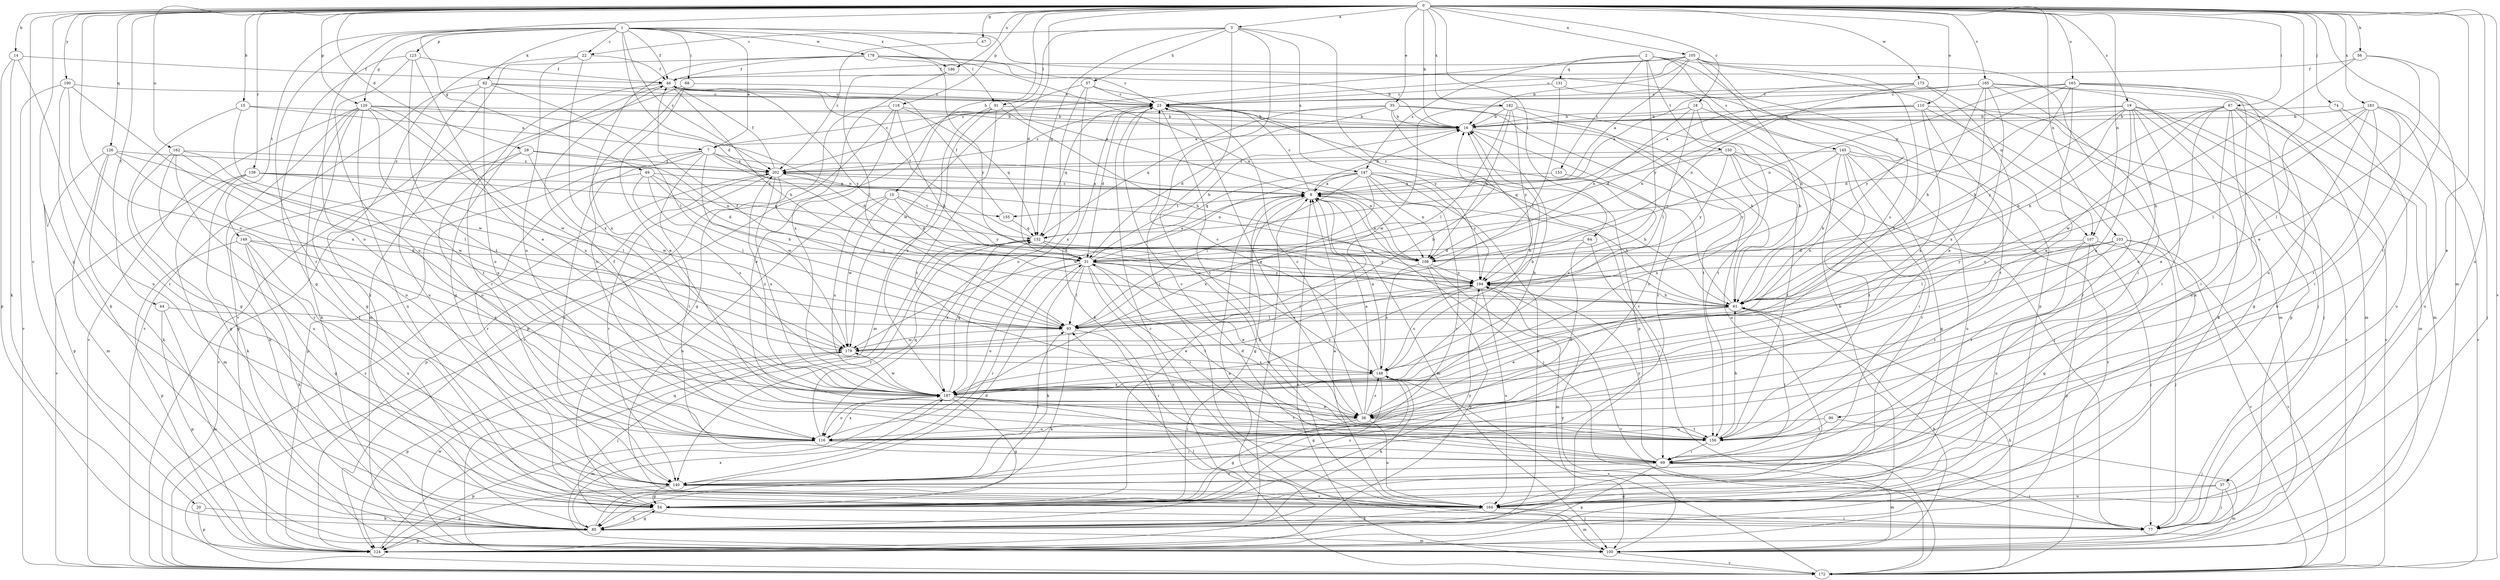 strict digraph  {
0;
1;
2;
3;
7;
8;
10;
14;
15;
16;
18;
19;
20;
22;
23;
28;
31;
35;
37;
38;
44;
46;
47;
49;
54;
56;
57;
61;
64;
67;
68;
69;
74;
77;
82;
85;
90;
91;
93;
100;
103;
105;
107;
108;
110;
116;
118;
120;
123;
124;
126;
131;
132;
139;
140;
145;
147;
148;
149;
150;
153;
155;
156;
162;
163;
164;
165;
172;
173;
178;
179;
182;
183;
186;
187;
190;
194;
202;
0 -> 3  [label=a];
0 -> 10  [label=b];
0 -> 14  [label=b];
0 -> 15  [label=b];
0 -> 16  [label=b];
0 -> 18  [label=c];
0 -> 19  [label=c];
0 -> 20  [label=c];
0 -> 28  [label=d];
0 -> 31  [label=d];
0 -> 35  [label=e];
0 -> 37  [label=e];
0 -> 44  [label=f];
0 -> 47  [label=g];
0 -> 49  [label=g];
0 -> 54  [label=g];
0 -> 56  [label=h];
0 -> 64  [label=i];
0 -> 67  [label=i];
0 -> 74  [label=j];
0 -> 90  [label=l];
0 -> 100  [label=m];
0 -> 103  [label=n];
0 -> 105  [label=n];
0 -> 107  [label=n];
0 -> 110  [label=o];
0 -> 116  [label=o];
0 -> 118  [label=p];
0 -> 120  [label=p];
0 -> 126  [label=q];
0 -> 139  [label=r];
0 -> 162  [label=u];
0 -> 163  [label=u];
0 -> 164  [label=u];
0 -> 165  [label=v];
0 -> 172  [label=v];
0 -> 173  [label=w];
0 -> 182  [label=x];
0 -> 183  [label=x];
0 -> 186  [label=x];
0 -> 190  [label=y];
1 -> 7  [label=a];
1 -> 22  [label=c];
1 -> 31  [label=d];
1 -> 46  [label=f];
1 -> 68  [label=i];
1 -> 82  [label=k];
1 -> 91  [label=l];
1 -> 107  [label=n];
1 -> 116  [label=o];
1 -> 120  [label=p];
1 -> 123  [label=p];
1 -> 140  [label=r];
1 -> 149  [label=t];
1 -> 178  [label=w];
1 -> 186  [label=x];
1 -> 202  [label=z];
2 -> 107  [label=n];
2 -> 124  [label=p];
2 -> 131  [label=q];
2 -> 145  [label=s];
2 -> 147  [label=s];
2 -> 150  [label=t];
2 -> 153  [label=t];
2 -> 194  [label=y];
3 -> 22  [label=c];
3 -> 57  [label=h];
3 -> 77  [label=j];
3 -> 91  [label=l];
3 -> 132  [label=q];
3 -> 147  [label=s];
3 -> 164  [label=u];
3 -> 172  [label=v];
7 -> 23  [label=c];
7 -> 31  [label=d];
7 -> 69  [label=i];
7 -> 108  [label=n];
7 -> 124  [label=p];
7 -> 140  [label=r];
7 -> 172  [label=v];
7 -> 179  [label=w];
7 -> 202  [label=z];
8 -> 16  [label=b];
8 -> 23  [label=c];
8 -> 54  [label=g];
8 -> 61  [label=h];
8 -> 77  [label=j];
8 -> 100  [label=m];
8 -> 155  [label=t];
8 -> 202  [label=z];
10 -> 31  [label=d];
10 -> 155  [label=t];
10 -> 164  [label=u];
10 -> 179  [label=w];
10 -> 187  [label=x];
10 -> 194  [label=y];
14 -> 46  [label=f];
14 -> 85  [label=k];
14 -> 124  [label=p];
14 -> 164  [label=u];
15 -> 7  [label=a];
15 -> 16  [label=b];
15 -> 54  [label=g];
15 -> 179  [label=w];
16 -> 7  [label=a];
16 -> 116  [label=o];
16 -> 164  [label=u];
18 -> 16  [label=b];
18 -> 61  [label=h];
18 -> 93  [label=l];
18 -> 108  [label=n];
18 -> 187  [label=x];
19 -> 16  [label=b];
19 -> 31  [label=d];
19 -> 38  [label=e];
19 -> 61  [label=h];
19 -> 69  [label=i];
19 -> 77  [label=j];
19 -> 85  [label=k];
19 -> 172  [label=v];
19 -> 187  [label=x];
19 -> 194  [label=y];
20 -> 85  [label=k];
20 -> 124  [label=p];
22 -> 46  [label=f];
22 -> 85  [label=k];
22 -> 116  [label=o];
22 -> 187  [label=x];
23 -> 16  [label=b];
23 -> 31  [label=d];
23 -> 38  [label=e];
23 -> 85  [label=k];
23 -> 132  [label=q];
23 -> 156  [label=t];
28 -> 85  [label=k];
28 -> 108  [label=n];
28 -> 116  [label=o];
28 -> 179  [label=w];
28 -> 202  [label=z];
31 -> 8  [label=a];
31 -> 16  [label=b];
31 -> 38  [label=e];
31 -> 69  [label=i];
31 -> 85  [label=k];
31 -> 93  [label=l];
31 -> 116  [label=o];
31 -> 140  [label=r];
31 -> 148  [label=s];
31 -> 156  [label=t];
31 -> 164  [label=u];
31 -> 194  [label=y];
35 -> 16  [label=b];
35 -> 31  [label=d];
35 -> 61  [label=h];
35 -> 124  [label=p];
35 -> 132  [label=q];
35 -> 156  [label=t];
35 -> 202  [label=z];
37 -> 54  [label=g];
37 -> 77  [label=j];
37 -> 100  [label=m];
37 -> 164  [label=u];
38 -> 8  [label=a];
38 -> 16  [label=b];
38 -> 23  [label=c];
38 -> 54  [label=g];
38 -> 116  [label=o];
38 -> 148  [label=s];
38 -> 156  [label=t];
38 -> 164  [label=u];
44 -> 93  [label=l];
44 -> 100  [label=m];
44 -> 124  [label=p];
46 -> 23  [label=c];
46 -> 54  [label=g];
46 -> 61  [label=h];
46 -> 140  [label=r];
46 -> 194  [label=y];
47 -> 202  [label=z];
49 -> 8  [label=a];
49 -> 31  [label=d];
49 -> 61  [label=h];
49 -> 93  [label=l];
49 -> 140  [label=r];
49 -> 148  [label=s];
54 -> 8  [label=a];
54 -> 77  [label=j];
54 -> 85  [label=k];
54 -> 148  [label=s];
54 -> 194  [label=y];
56 -> 38  [label=e];
56 -> 46  [label=f];
56 -> 61  [label=h];
56 -> 156  [label=t];
57 -> 23  [label=c];
57 -> 116  [label=o];
57 -> 179  [label=w];
57 -> 187  [label=x];
57 -> 194  [label=y];
61 -> 23  [label=c];
61 -> 38  [label=e];
61 -> 69  [label=i];
61 -> 93  [label=l];
64 -> 31  [label=d];
64 -> 69  [label=i];
64 -> 116  [label=o];
67 -> 16  [label=b];
67 -> 38  [label=e];
67 -> 54  [label=g];
67 -> 61  [label=h];
67 -> 69  [label=i];
67 -> 77  [label=j];
67 -> 100  [label=m];
67 -> 164  [label=u];
67 -> 179  [label=w];
68 -> 23  [label=c];
68 -> 38  [label=e];
68 -> 100  [label=m];
68 -> 116  [label=o];
69 -> 23  [label=c];
69 -> 100  [label=m];
69 -> 124  [label=p];
69 -> 140  [label=r];
69 -> 194  [label=y];
74 -> 16  [label=b];
74 -> 164  [label=u];
74 -> 172  [label=v];
77 -> 69  [label=i];
82 -> 8  [label=a];
82 -> 23  [label=c];
82 -> 93  [label=l];
82 -> 116  [label=o];
82 -> 164  [label=u];
82 -> 172  [label=v];
85 -> 8  [label=a];
85 -> 31  [label=d];
85 -> 54  [label=g];
85 -> 100  [label=m];
85 -> 124  [label=p];
85 -> 187  [label=x];
90 -> 77  [label=j];
90 -> 116  [label=o];
90 -> 156  [label=t];
91 -> 16  [label=b];
91 -> 61  [label=h];
91 -> 100  [label=m];
91 -> 156  [label=t];
91 -> 172  [label=v];
91 -> 187  [label=x];
93 -> 46  [label=f];
93 -> 69  [label=i];
93 -> 85  [label=k];
93 -> 179  [label=w];
100 -> 23  [label=c];
100 -> 61  [label=h];
100 -> 172  [label=v];
100 -> 179  [label=w];
100 -> 194  [label=y];
103 -> 54  [label=g];
103 -> 77  [label=j];
103 -> 93  [label=l];
103 -> 108  [label=n];
103 -> 156  [label=t];
103 -> 172  [label=v];
103 -> 194  [label=y];
105 -> 8  [label=a];
105 -> 16  [label=b];
105 -> 23  [label=c];
105 -> 46  [label=f];
105 -> 61  [label=h];
105 -> 85  [label=k];
105 -> 148  [label=s];
105 -> 187  [label=x];
105 -> 202  [label=z];
107 -> 31  [label=d];
107 -> 77  [label=j];
107 -> 124  [label=p];
107 -> 156  [label=t];
107 -> 164  [label=u];
107 -> 172  [label=v];
108 -> 8  [label=a];
108 -> 100  [label=m];
108 -> 124  [label=p];
108 -> 148  [label=s];
108 -> 194  [label=y];
110 -> 16  [label=b];
110 -> 31  [label=d];
110 -> 108  [label=n];
110 -> 140  [label=r];
110 -> 156  [label=t];
110 -> 172  [label=v];
110 -> 187  [label=x];
116 -> 69  [label=i];
116 -> 124  [label=p];
116 -> 132  [label=q];
116 -> 187  [label=x];
118 -> 16  [label=b];
118 -> 38  [label=e];
118 -> 54  [label=g];
118 -> 61  [label=h];
118 -> 124  [label=p];
118 -> 132  [label=q];
120 -> 16  [label=b];
120 -> 54  [label=g];
120 -> 85  [label=k];
120 -> 108  [label=n];
120 -> 124  [label=p];
120 -> 156  [label=t];
120 -> 164  [label=u];
120 -> 172  [label=v];
120 -> 179  [label=w];
120 -> 187  [label=x];
123 -> 38  [label=e];
123 -> 46  [label=f];
123 -> 54  [label=g];
123 -> 116  [label=o];
123 -> 156  [label=t];
124 -> 8  [label=a];
124 -> 132  [label=q];
126 -> 85  [label=k];
126 -> 93  [label=l];
126 -> 100  [label=m];
126 -> 116  [label=o];
126 -> 124  [label=p];
126 -> 202  [label=z];
131 -> 23  [label=c];
131 -> 85  [label=k];
131 -> 93  [label=l];
132 -> 31  [label=d];
132 -> 46  [label=f];
132 -> 108  [label=n];
132 -> 140  [label=r];
132 -> 187  [label=x];
132 -> 194  [label=y];
139 -> 8  [label=a];
139 -> 85  [label=k];
139 -> 93  [label=l];
139 -> 100  [label=m];
139 -> 132  [label=q];
139 -> 172  [label=v];
140 -> 54  [label=g];
140 -> 93  [label=l];
140 -> 124  [label=p];
140 -> 164  [label=u];
145 -> 54  [label=g];
145 -> 61  [label=h];
145 -> 140  [label=r];
145 -> 156  [label=t];
145 -> 164  [label=u];
145 -> 172  [label=v];
145 -> 194  [label=y];
145 -> 202  [label=z];
147 -> 8  [label=a];
147 -> 61  [label=h];
147 -> 85  [label=k];
147 -> 93  [label=l];
147 -> 108  [label=n];
147 -> 132  [label=q];
147 -> 140  [label=r];
147 -> 179  [label=w];
147 -> 187  [label=x];
147 -> 194  [label=y];
148 -> 8  [label=a];
148 -> 16  [label=b];
148 -> 23  [label=c];
148 -> 54  [label=g];
148 -> 85  [label=k];
148 -> 187  [label=x];
149 -> 31  [label=d];
149 -> 54  [label=g];
149 -> 85  [label=k];
149 -> 124  [label=p];
149 -> 164  [label=u];
149 -> 187  [label=x];
150 -> 69  [label=i];
150 -> 77  [label=j];
150 -> 132  [label=q];
150 -> 156  [label=t];
150 -> 187  [label=x];
150 -> 194  [label=y];
150 -> 202  [label=z];
153 -> 8  [label=a];
153 -> 148  [label=s];
155 -> 46  [label=f];
155 -> 132  [label=q];
156 -> 31  [label=d];
156 -> 46  [label=f];
156 -> 61  [label=h];
156 -> 69  [label=i];
162 -> 54  [label=g];
162 -> 140  [label=r];
162 -> 164  [label=u];
162 -> 179  [label=w];
162 -> 187  [label=x];
162 -> 202  [label=z];
163 -> 23  [label=c];
163 -> 38  [label=e];
163 -> 61  [label=h];
163 -> 77  [label=j];
163 -> 100  [label=m];
163 -> 108  [label=n];
163 -> 164  [label=u];
163 -> 194  [label=y];
164 -> 8  [label=a];
164 -> 77  [label=j];
164 -> 85  [label=k];
164 -> 100  [label=m];
165 -> 8  [label=a];
165 -> 23  [label=c];
165 -> 38  [label=e];
165 -> 61  [label=h];
165 -> 69  [label=i];
165 -> 100  [label=m];
165 -> 124  [label=p];
165 -> 187  [label=x];
172 -> 8  [label=a];
172 -> 61  [label=h];
172 -> 93  [label=l];
172 -> 148  [label=s];
172 -> 202  [label=z];
173 -> 8  [label=a];
173 -> 23  [label=c];
173 -> 100  [label=m];
173 -> 108  [label=n];
173 -> 116  [label=o];
178 -> 16  [label=b];
178 -> 23  [label=c];
178 -> 46  [label=f];
178 -> 108  [label=n];
178 -> 172  [label=v];
178 -> 187  [label=x];
178 -> 194  [label=y];
179 -> 16  [label=b];
179 -> 77  [label=j];
179 -> 124  [label=p];
179 -> 148  [label=s];
182 -> 16  [label=b];
182 -> 93  [label=l];
182 -> 108  [label=n];
182 -> 140  [label=r];
182 -> 156  [label=t];
182 -> 179  [label=w];
182 -> 194  [label=y];
183 -> 16  [label=b];
183 -> 61  [label=h];
183 -> 69  [label=i];
183 -> 77  [label=j];
183 -> 93  [label=l];
183 -> 116  [label=o];
183 -> 156  [label=t];
183 -> 164  [label=u];
186 -> 93  [label=l];
186 -> 187  [label=x];
187 -> 16  [label=b];
187 -> 38  [label=e];
187 -> 54  [label=g];
187 -> 69  [label=i];
187 -> 100  [label=m];
187 -> 116  [label=o];
187 -> 132  [label=q];
187 -> 156  [label=t];
187 -> 179  [label=w];
187 -> 194  [label=y];
187 -> 202  [label=z];
190 -> 23  [label=c];
190 -> 85  [label=k];
190 -> 140  [label=r];
190 -> 172  [label=v];
190 -> 187  [label=x];
194 -> 61  [label=h];
194 -> 93  [label=l];
194 -> 148  [label=s];
194 -> 164  [label=u];
194 -> 172  [label=v];
194 -> 187  [label=x];
202 -> 8  [label=a];
202 -> 46  [label=f];
202 -> 93  [label=l];
202 -> 108  [label=n];
202 -> 124  [label=p];
202 -> 140  [label=r];
202 -> 187  [label=x];
}
